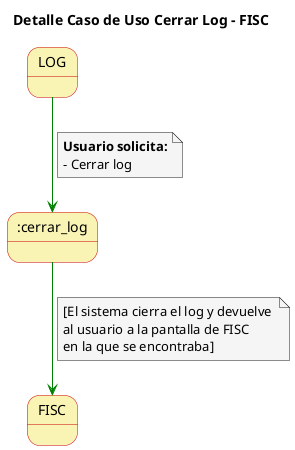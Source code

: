 @startuml

skinparam state {
  BackgroundColor #faf4b4
  BorderColor #c90000
}

skinparam note {
  BackgroundColor #f5f5f5
}

skinparam linetype polyline

title Detalle Caso de Uso Cerrar Log - FISC


LOG-[#green]-> :cerrar_log
note on link
  **Usuario solicita:**
  - Cerrar log
end note

:cerrar_log-[#green]-> FISC
note on link
   [El sistema cierra el log y devuelve 
   al usuario a la pantalla de FISC
   en la que se encontraba]
end note
@enduml